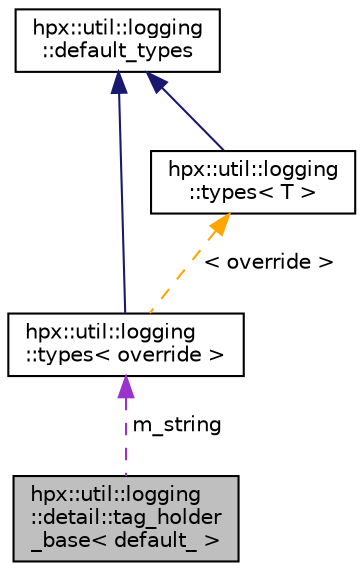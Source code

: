 digraph "hpx::util::logging::detail::tag_holder_base&lt; default_ &gt;"
{
  edge [fontname="Helvetica",fontsize="10",labelfontname="Helvetica",labelfontsize="10"];
  node [fontname="Helvetica",fontsize="10",shape=record];
  Node1 [label="hpx::util::logging\l::detail::tag_holder\l_base\< default_ \>",height=0.2,width=0.4,color="black", fillcolor="grey75", style="filled", fontcolor="black"];
  Node2 -> Node1 [dir="back",color="darkorchid3",fontsize="10",style="dashed",label=" m_string" ,fontname="Helvetica"];
  Node2 [label="hpx::util::logging\l::types\< override \>",height=0.2,width=0.4,color="black", fillcolor="white", style="filled",URL="$d5/d2b/structhpx_1_1util_1_1logging_1_1types.html"];
  Node3 -> Node2 [dir="back",color="midnightblue",fontsize="10",style="solid",fontname="Helvetica"];
  Node3 [label="hpx::util::logging\l::default_types",height=0.2,width=0.4,color="black", fillcolor="white", style="filled",URL="$d6/d15/structhpx_1_1util_1_1logging_1_1default__types.html"];
  Node4 -> Node2 [dir="back",color="orange",fontsize="10",style="dashed",label=" \< override \>" ,fontname="Helvetica"];
  Node4 [label="hpx::util::logging\l::types\< T \>",height=0.2,width=0.4,color="black", fillcolor="white", style="filled",URL="$d5/d2b/structhpx_1_1util_1_1logging_1_1types.html"];
  Node3 -> Node4 [dir="back",color="midnightblue",fontsize="10",style="solid",fontname="Helvetica"];
}
